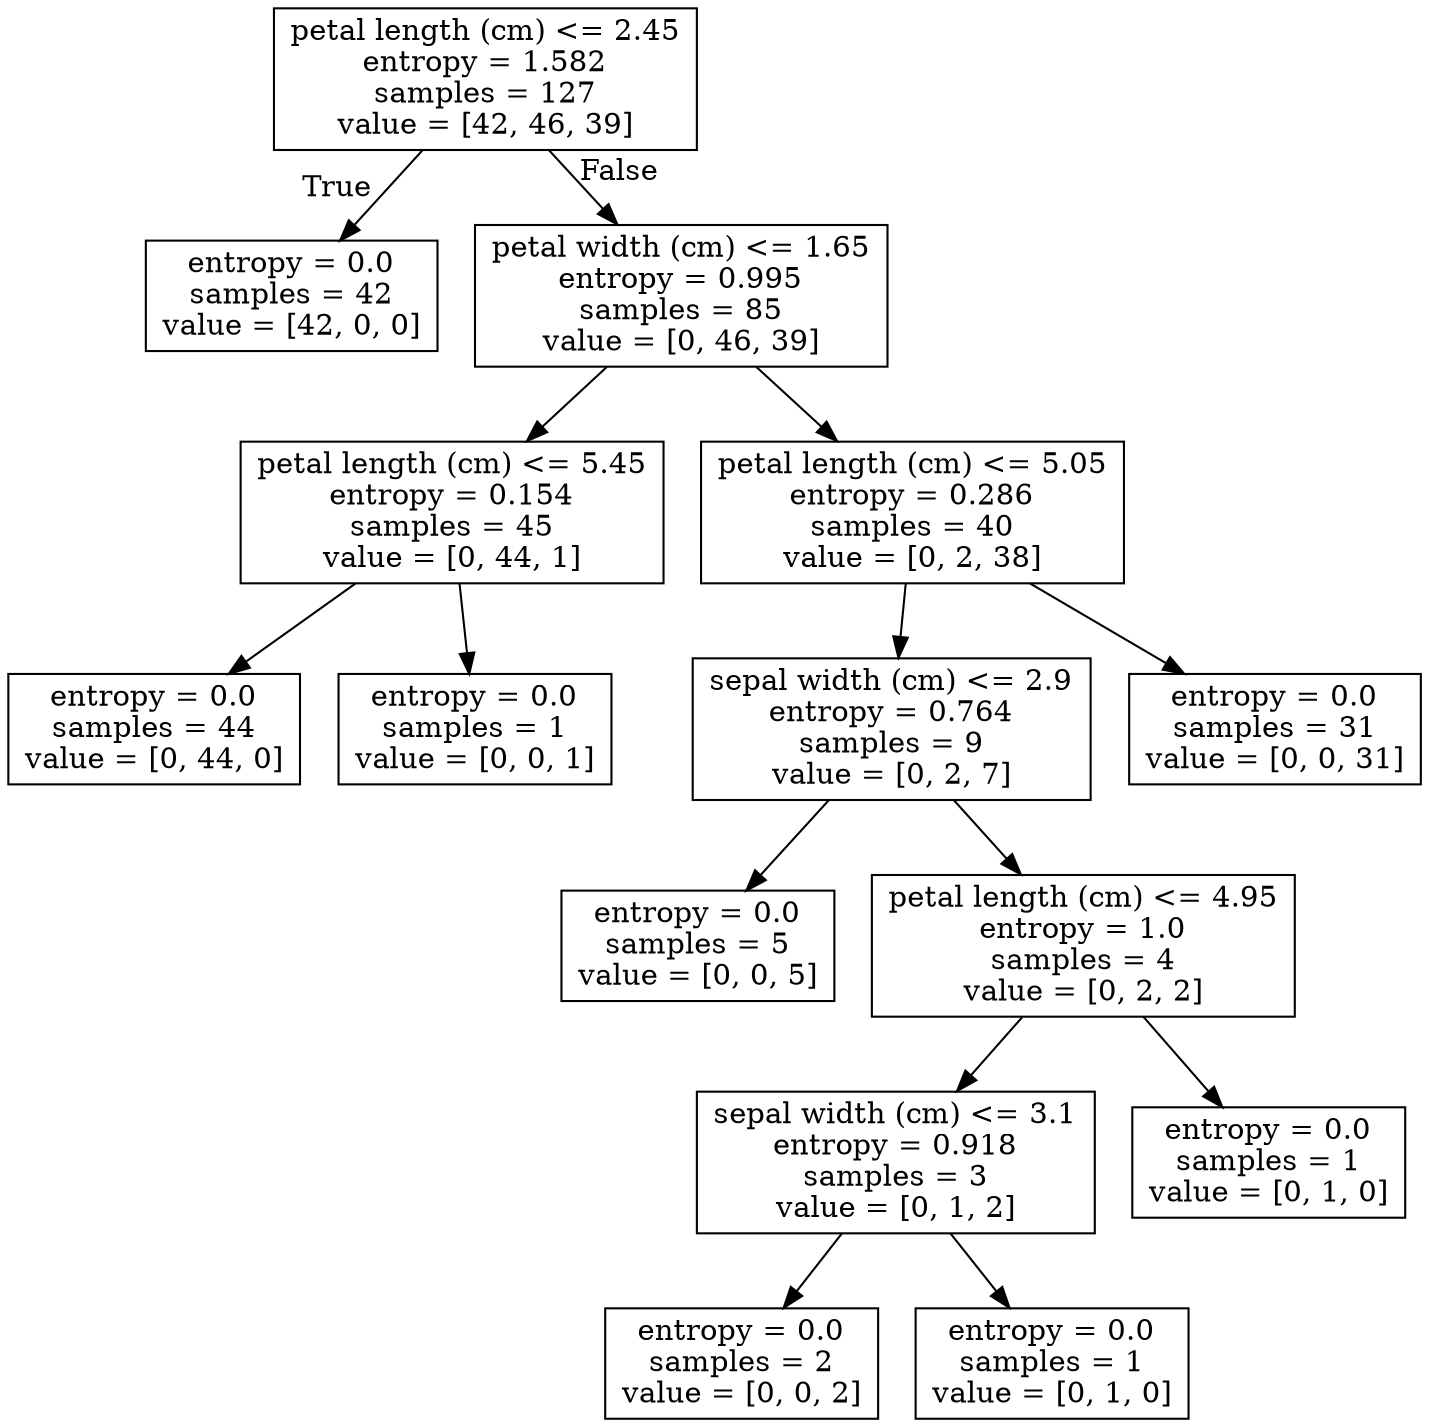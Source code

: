 digraph Tree {
node [shape=box] ;
0 [label="petal length (cm) <= 2.45\nentropy = 1.582\nsamples = 127\nvalue = [42, 46, 39]"] ;
1 [label="entropy = 0.0\nsamples = 42\nvalue = [42, 0, 0]"] ;
0 -> 1 [labeldistance=2.5, labelangle=45, headlabel="True"] ;
2 [label="petal width (cm) <= 1.65\nentropy = 0.995\nsamples = 85\nvalue = [0, 46, 39]"] ;
0 -> 2 [labeldistance=2.5, labelangle=-45, headlabel="False"] ;
3 [label="petal length (cm) <= 5.45\nentropy = 0.154\nsamples = 45\nvalue = [0, 44, 1]"] ;
2 -> 3 ;
4 [label="entropy = 0.0\nsamples = 44\nvalue = [0, 44, 0]"] ;
3 -> 4 ;
5 [label="entropy = 0.0\nsamples = 1\nvalue = [0, 0, 1]"] ;
3 -> 5 ;
6 [label="petal length (cm) <= 5.05\nentropy = 0.286\nsamples = 40\nvalue = [0, 2, 38]"] ;
2 -> 6 ;
7 [label="sepal width (cm) <= 2.9\nentropy = 0.764\nsamples = 9\nvalue = [0, 2, 7]"] ;
6 -> 7 ;
8 [label="entropy = 0.0\nsamples = 5\nvalue = [0, 0, 5]"] ;
7 -> 8 ;
9 [label="petal length (cm) <= 4.95\nentropy = 1.0\nsamples = 4\nvalue = [0, 2, 2]"] ;
7 -> 9 ;
10 [label="sepal width (cm) <= 3.1\nentropy = 0.918\nsamples = 3\nvalue = [0, 1, 2]"] ;
9 -> 10 ;
11 [label="entropy = 0.0\nsamples = 2\nvalue = [0, 0, 2]"] ;
10 -> 11 ;
12 [label="entropy = 0.0\nsamples = 1\nvalue = [0, 1, 0]"] ;
10 -> 12 ;
13 [label="entropy = 0.0\nsamples = 1\nvalue = [0, 1, 0]"] ;
9 -> 13 ;
14 [label="entropy = 0.0\nsamples = 31\nvalue = [0, 0, 31]"] ;
6 -> 14 ;
}